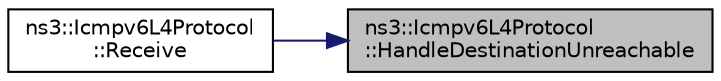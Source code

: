 digraph "ns3::Icmpv6L4Protocol::HandleDestinationUnreachable"
{
 // LATEX_PDF_SIZE
  edge [fontname="Helvetica",fontsize="10",labelfontname="Helvetica",labelfontsize="10"];
  node [fontname="Helvetica",fontsize="10",shape=record];
  rankdir="RL";
  Node1 [label="ns3::Icmpv6L4Protocol\l::HandleDestinationUnreachable",height=0.2,width=0.4,color="black", fillcolor="grey75", style="filled", fontcolor="black",tooltip="Receive Destination Unreachable method."];
  Node1 -> Node2 [dir="back",color="midnightblue",fontsize="10",style="solid",fontname="Helvetica"];
  Node2 [label="ns3::Icmpv6L4Protocol\l::Receive",height=0.2,width=0.4,color="black", fillcolor="white", style="filled",URL="$classns3_1_1_icmpv6_l4_protocol.html#a31342a8123eab651a5cabd1a197b0145",tooltip="Receive method."];
}
